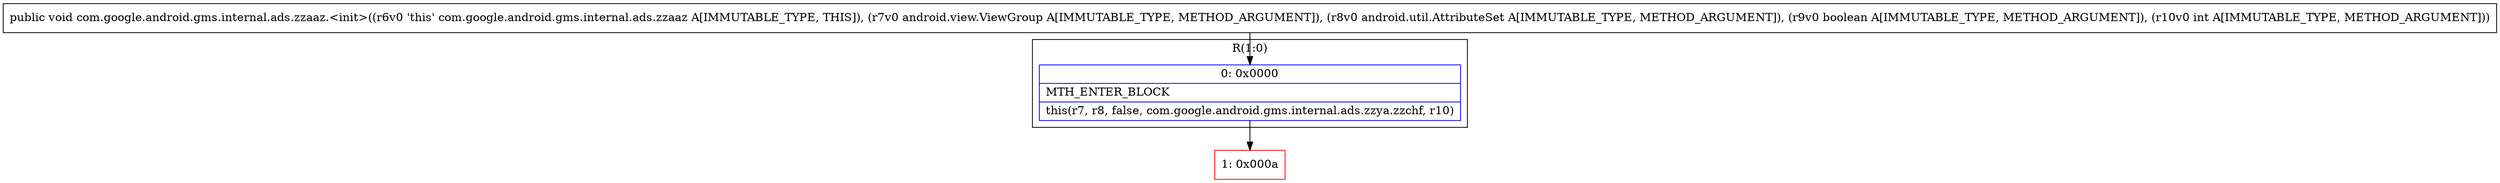 digraph "CFG forcom.google.android.gms.internal.ads.zzaaz.\<init\>(Landroid\/view\/ViewGroup;Landroid\/util\/AttributeSet;ZI)V" {
subgraph cluster_Region_935359341 {
label = "R(1:0)";
node [shape=record,color=blue];
Node_0 [shape=record,label="{0\:\ 0x0000|MTH_ENTER_BLOCK\l|this(r7, r8, false, com.google.android.gms.internal.ads.zzya.zzchf, r10)\l}"];
}
Node_1 [shape=record,color=red,label="{1\:\ 0x000a}"];
MethodNode[shape=record,label="{public void com.google.android.gms.internal.ads.zzaaz.\<init\>((r6v0 'this' com.google.android.gms.internal.ads.zzaaz A[IMMUTABLE_TYPE, THIS]), (r7v0 android.view.ViewGroup A[IMMUTABLE_TYPE, METHOD_ARGUMENT]), (r8v0 android.util.AttributeSet A[IMMUTABLE_TYPE, METHOD_ARGUMENT]), (r9v0 boolean A[IMMUTABLE_TYPE, METHOD_ARGUMENT]), (r10v0 int A[IMMUTABLE_TYPE, METHOD_ARGUMENT])) }"];
MethodNode -> Node_0;
Node_0 -> Node_1;
}

